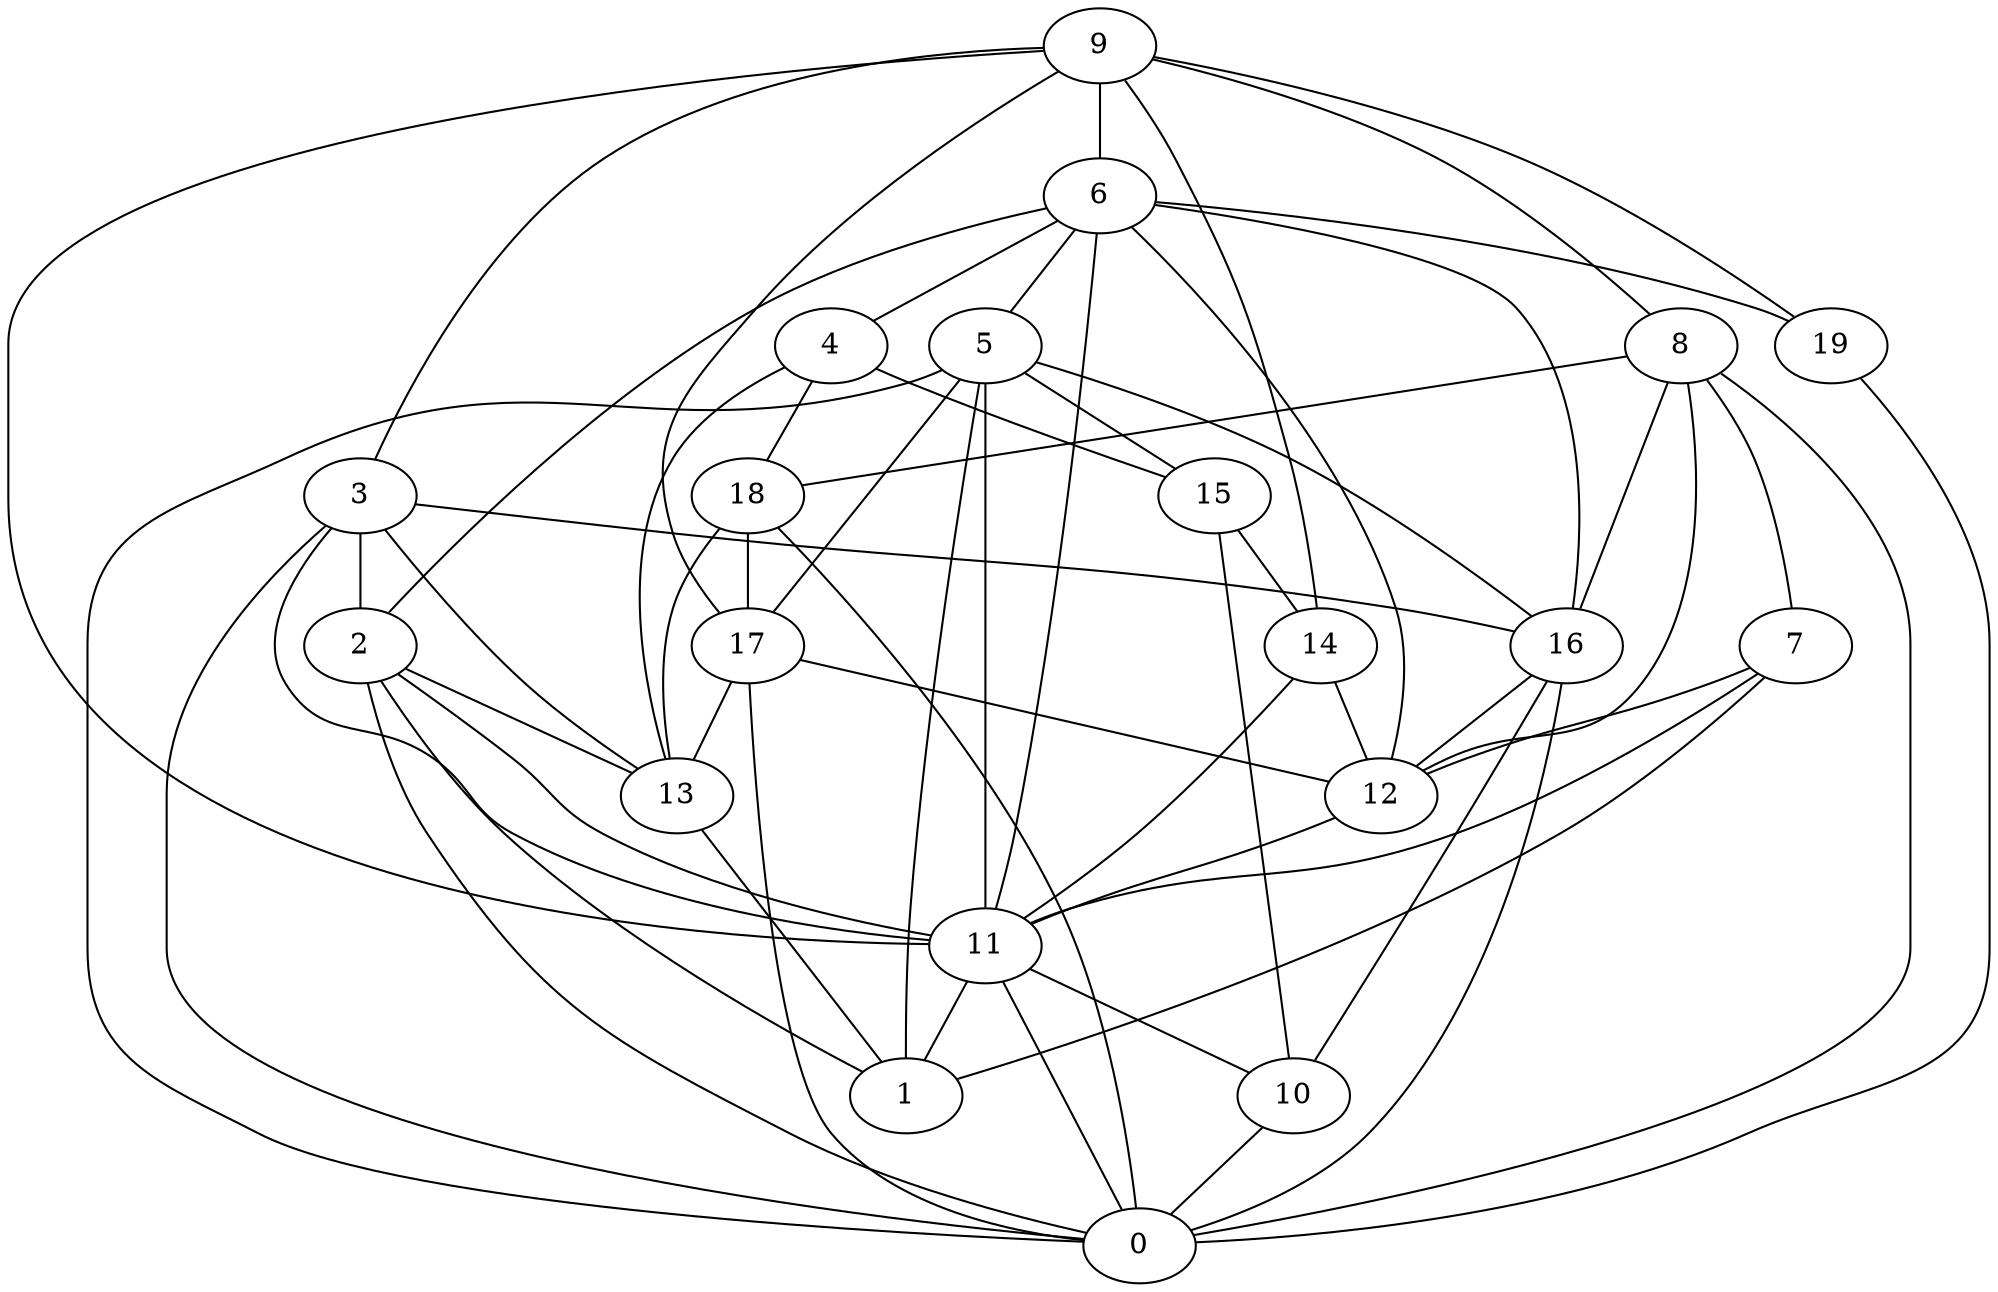 digraph GG_graph {

subgraph G_graph {
edge [color = black]
"5" -> "15" [dir = none]
"5" -> "0" [dir = none]
"5" -> "17" [dir = none]
"5" -> "1" [dir = none]
"5" -> "16" [dir = none]
"5" -> "11" [dir = none]
"15" -> "10" [dir = none]
"18" -> "13" [dir = none]
"18" -> "17" [dir = none]
"18" -> "0" [dir = none]
"11" -> "0" [dir = none]
"11" -> "10" [dir = none]
"11" -> "1" [dir = none]
"12" -> "11" [dir = none]
"8" -> "7" [dir = none]
"8" -> "16" [dir = none]
"8" -> "0" [dir = none]
"8" -> "12" [dir = none]
"8" -> "18" [dir = none]
"3" -> "0" [dir = none]
"3" -> "2" [dir = none]
"3" -> "13" [dir = none]
"3" -> "16" [dir = none]
"3" -> "11" [dir = none]
"16" -> "12" [dir = none]
"16" -> "10" [dir = none]
"16" -> "0" [dir = none]
"14" -> "11" [dir = none]
"14" -> "12" [dir = none]
"17" -> "0" [dir = none]
"17" -> "12" [dir = none]
"17" -> "13" [dir = none]
"7" -> "12" [dir = none]
"7" -> "11" [dir = none]
"7" -> "1" [dir = none]
"6" -> "5" [dir = none]
"6" -> "11" [dir = none]
"6" -> "2" [dir = none]
"6" -> "19" [dir = none]
"6" -> "12" [dir = none]
"6" -> "16" [dir = none]
"6" -> "4" [dir = none]
"19" -> "0" [dir = none]
"2" -> "11" [dir = none]
"2" -> "1" [dir = none]
"2" -> "0" [dir = none]
"4" -> "13" [dir = none]
"4" -> "18" [dir = none]
"4" -> "15" [dir = none]
"10" -> "0" [dir = none]
"9" -> "17" [dir = none]
"9" -> "14" [dir = none]
"9" -> "6" [dir = none]
"9" -> "3" [dir = none]
"9" -> "19" [dir = none]
"9" -> "11" [dir = none]
"9" -> "8" [dir = none]
"15" -> "14" [dir = none]
"2" -> "13" [dir = none]
"13" -> "1" [dir = none]
}

}
